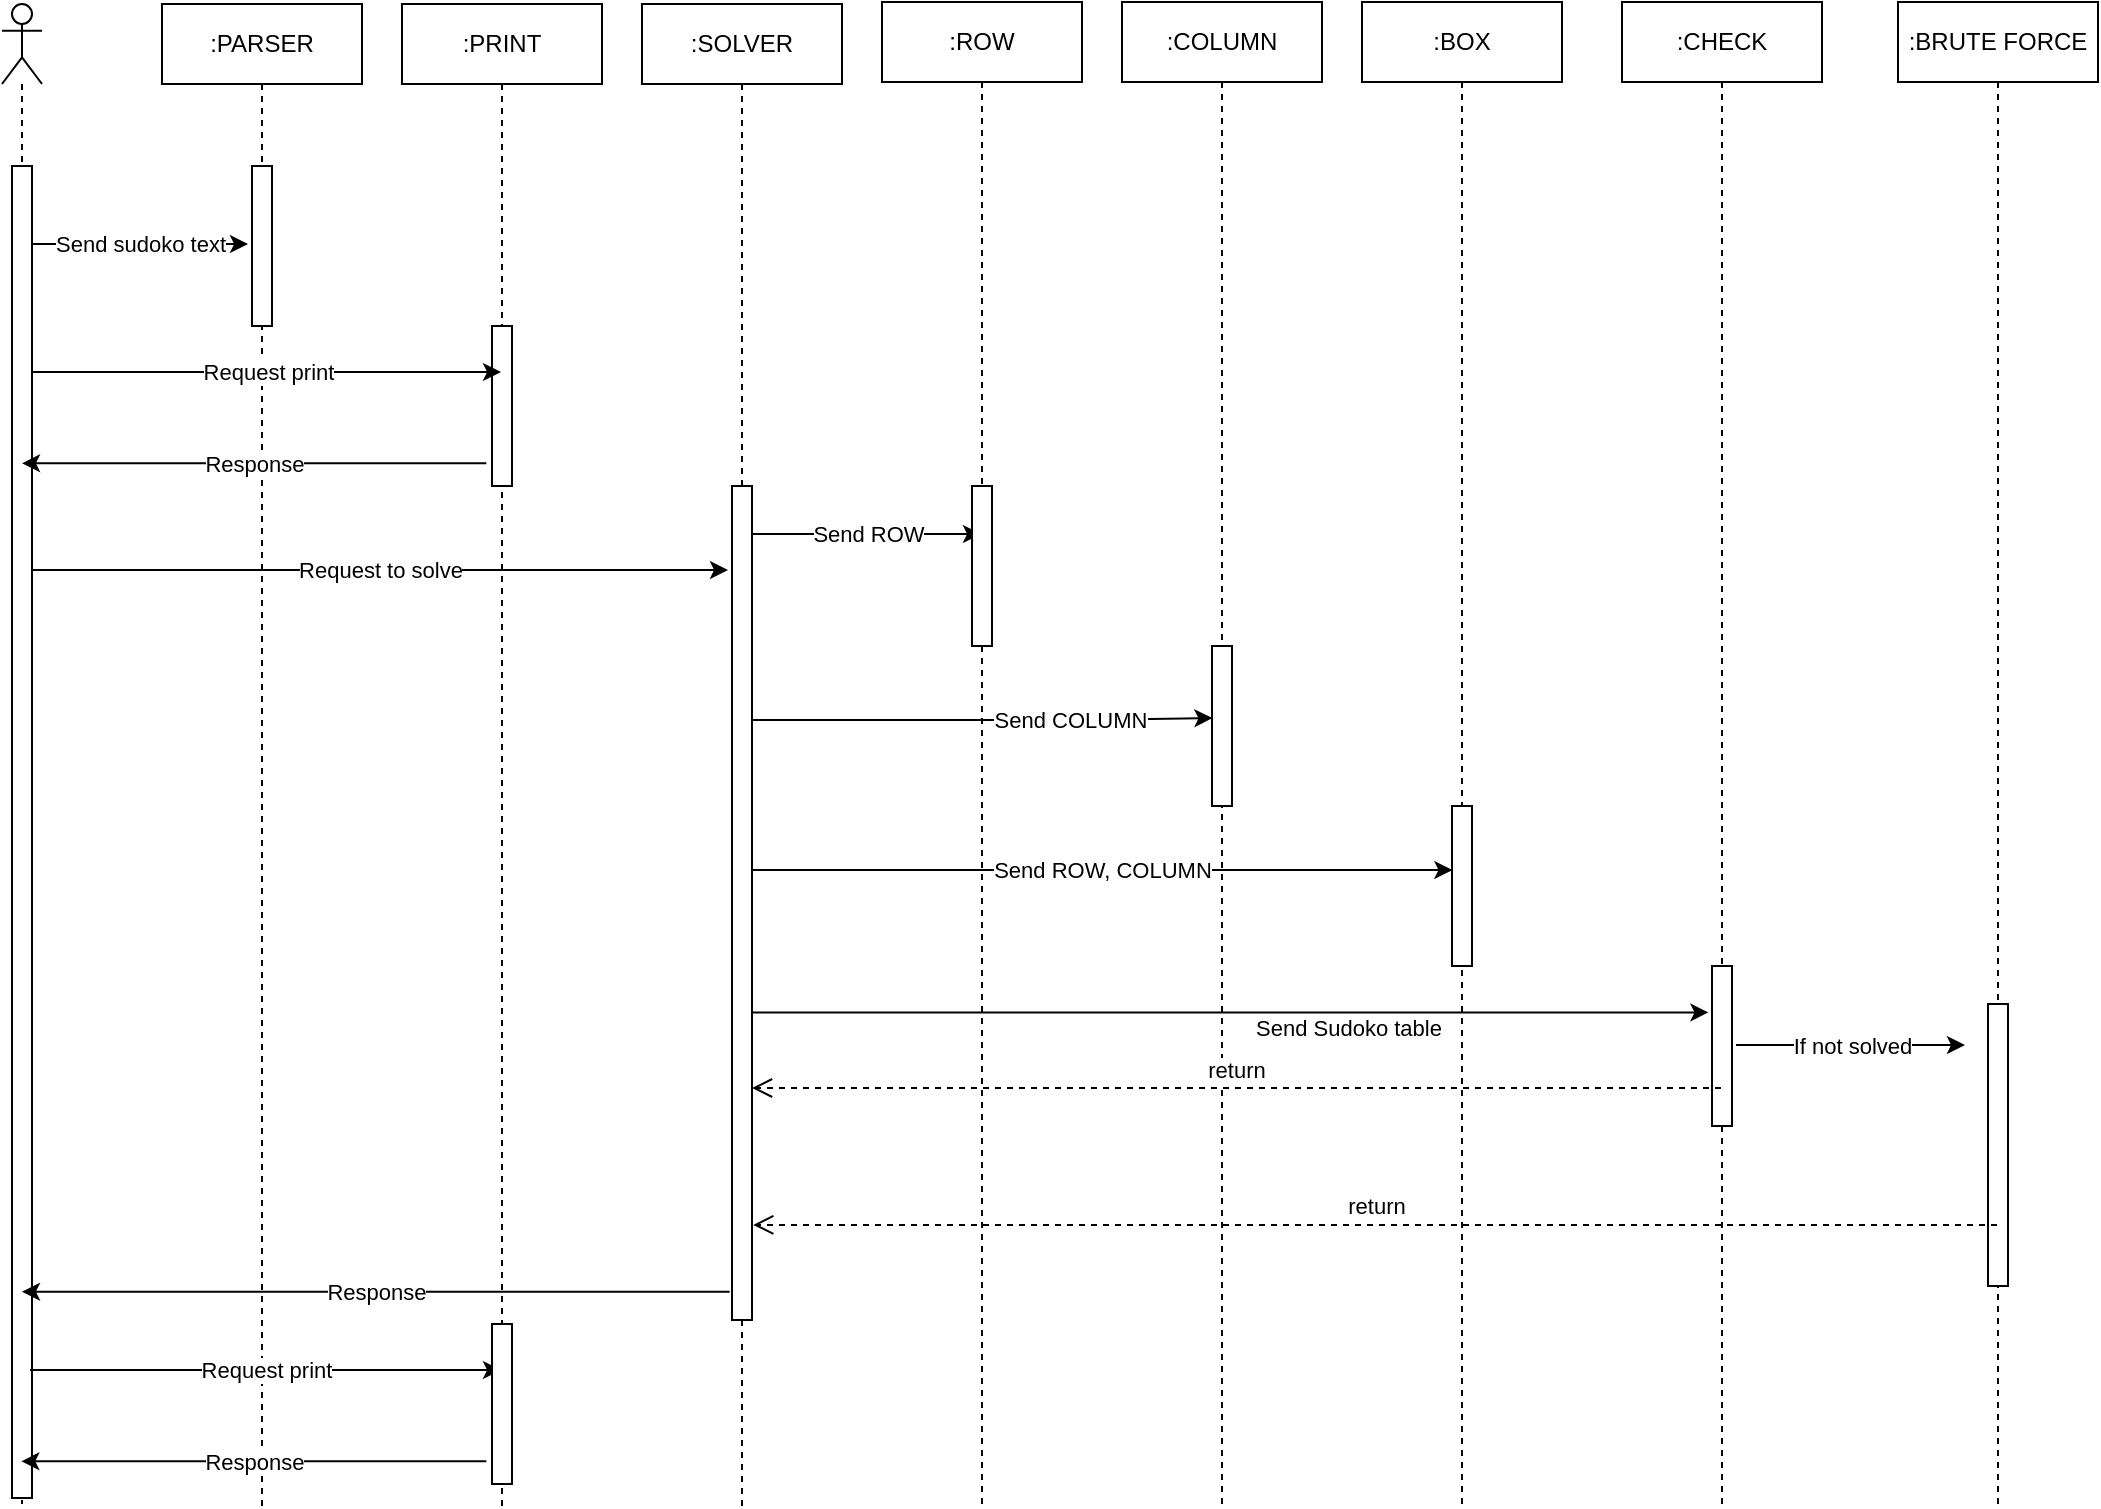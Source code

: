 <mxfile>
    <diagram id="H0WQqcVMJs7LZwGvJPDV" name="Page-1">
        <mxGraphModel dx="1374" dy="964" grid="0" gridSize="10" guides="1" tooltips="1" connect="1" arrows="1" fold="1" page="1" pageScale="1" pageWidth="1169" pageHeight="827" math="0" shadow="0">
            <root>
                <mxCell id="0"/>
                <mxCell id="1" parent="0"/>
                <mxCell id="15" value="Send sudoko text" style="endArrow=classic;html=1;entryX=-0.2;entryY=0.488;entryDx=0;entryDy=0;entryPerimeter=0;" parent="1" source="64" edge="1">
                    <mxGeometry width="50" height="50" relative="1" as="geometry">
                        <mxPoint x="100" y="180" as="sourcePoint"/>
                        <mxPoint x="193" y="159.04" as="targetPoint"/>
                    </mxGeometry>
                </mxCell>
                <mxCell id="22" value="Request to solve" style="endArrow=classic;html=1;" parent="1" source="64" edge="1">
                    <mxGeometry width="50" height="50" relative="1" as="geometry">
                        <mxPoint x="100" y="326.066" as="sourcePoint"/>
                        <mxPoint x="433" y="322" as="targetPoint"/>
                    </mxGeometry>
                </mxCell>
                <mxCell id="27" value="Send ROW" style="endArrow=classic;html=1;" parent="1" target="71" edge="1">
                    <mxGeometry width="50" height="50" relative="1" as="geometry">
                        <mxPoint x="445" y="304" as="sourcePoint"/>
                        <mxPoint x="545" y="290" as="targetPoint"/>
                        <Array as="points">
                            <mxPoint x="544" y="304"/>
                        </Array>
                    </mxGeometry>
                </mxCell>
                <mxCell id="29" value="Send COLUMN" style="endArrow=classic;html=1;entryX=0.02;entryY=0.45;entryDx=0;entryDy=0;entryPerimeter=0;" parent="1" source="70" target="78" edge="1">
                    <mxGeometry x="0.394" width="50" height="50" relative="1" as="geometry">
                        <mxPoint x="592" y="397" as="sourcePoint"/>
                        <mxPoint x="680" y="389.62" as="targetPoint"/>
                        <Array as="points">
                            <mxPoint x="610" y="397"/>
                        </Array>
                        <mxPoint as="offset"/>
                    </mxGeometry>
                </mxCell>
                <mxCell id="30" value="Send ROW, COLUMN" style="endArrow=classic;html=1;entryX=0.02;entryY=0.4;entryDx=0;entryDy=0;entryPerimeter=0;" parent="1" source="76" target="79" edge="1">
                    <mxGeometry width="50" height="50" relative="1" as="geometry">
                        <mxPoint x="590" y="443" as="sourcePoint"/>
                        <mxPoint x="773" y="430.5" as="targetPoint"/>
                    </mxGeometry>
                </mxCell>
                <mxCell id="35" value="Send Sudoko table" style="endArrow=classic;html=1;entryX=-0.179;entryY=0.29;entryDx=0;entryDy=0;entryPerimeter=0;" parent="1" source="76" target="80" edge="1">
                    <mxGeometry x="0.246" y="-8" width="50" height="50" relative="1" as="geometry">
                        <mxPoint x="589" y="487.888" as="sourcePoint"/>
                        <mxPoint x="890" y="440.8" as="targetPoint"/>
                        <mxPoint as="offset"/>
                    </mxGeometry>
                </mxCell>
                <mxCell id="52" value="" style="shape=umlLifeline;participant=umlActor;perimeter=lifelinePerimeter;whiteSpace=wrap;html=1;container=1;collapsible=0;recursiveResize=0;verticalAlign=top;spacingTop=36;outlineConnect=0;" parent="1" vertex="1">
                    <mxGeometry x="70" y="39" width="20" height="750" as="geometry"/>
                </mxCell>
                <mxCell id="64" value="" style="html=1;points=[];perimeter=orthogonalPerimeter;rounded=0;sketch=0;" parent="1" vertex="1">
                    <mxGeometry x="75" y="120" width="10" height="666" as="geometry"/>
                </mxCell>
                <mxCell id="67" value=":PARSER" style="shape=umlLifeline;perimeter=lifelinePerimeter;whiteSpace=wrap;html=1;container=1;collapsible=0;recursiveResize=0;outlineConnect=0;rounded=0;sketch=0;" parent="1" vertex="1">
                    <mxGeometry x="150" y="39" width="100" height="751" as="geometry"/>
                </mxCell>
                <mxCell id="68" value=":PRINT" style="shape=umlLifeline;perimeter=lifelinePerimeter;whiteSpace=wrap;html=1;container=1;collapsible=0;recursiveResize=0;outlineConnect=0;rounded=0;sketch=0;" parent="1" vertex="1">
                    <mxGeometry x="270" y="39" width="100" height="751" as="geometry"/>
                </mxCell>
                <mxCell id="88" value="Request print" style="endArrow=classic;html=1;exitX=0.9;exitY=0.161;exitDx=0;exitDy=0;exitPerimeter=0;" parent="68" edge="1">
                    <mxGeometry width="50" height="50" relative="1" as="geometry">
                        <mxPoint x="-186" y="683.04" as="sourcePoint"/>
                        <mxPoint x="49.5" y="683.04" as="targetPoint"/>
                    </mxGeometry>
                </mxCell>
                <mxCell id="89" value="" style="html=1;points=[];perimeter=orthogonalPerimeter;rounded=0;sketch=0;" parent="68" vertex="1">
                    <mxGeometry x="45" y="660" width="10" height="80" as="geometry"/>
                </mxCell>
                <mxCell id="90" value="Response" style="endArrow=classic;html=1;exitX=-0.283;exitY=0.858;exitDx=0;exitDy=0;exitPerimeter=0;" parent="68" source="89" edge="1">
                    <mxGeometry width="50" height="50" relative="1" as="geometry">
                        <mxPoint x="173.83" y="1068.78" as="sourcePoint"/>
                        <mxPoint x="-190.333" y="728.64" as="targetPoint"/>
                    </mxGeometry>
                </mxCell>
                <mxCell id="70" value=":SOLVER" style="shape=umlLifeline;perimeter=lifelinePerimeter;whiteSpace=wrap;html=1;container=1;collapsible=0;recursiveResize=0;outlineConnect=0;rounded=0;sketch=0;" parent="1" vertex="1">
                    <mxGeometry x="390" y="39" width="100" height="751" as="geometry"/>
                </mxCell>
                <mxCell id="71" value=":ROW" style="shape=umlLifeline;perimeter=lifelinePerimeter;whiteSpace=wrap;html=1;container=1;collapsible=0;recursiveResize=0;outlineConnect=0;rounded=0;sketch=0;" parent="1" vertex="1">
                    <mxGeometry x="510" y="38" width="100" height="751" as="geometry"/>
                </mxCell>
                <mxCell id="72" value=":COLUMN" style="shape=umlLifeline;perimeter=lifelinePerimeter;whiteSpace=wrap;html=1;container=1;collapsible=0;recursiveResize=0;outlineConnect=0;rounded=0;sketch=0;" parent="1" vertex="1">
                    <mxGeometry x="630" y="38" width="100" height="751" as="geometry"/>
                </mxCell>
                <mxCell id="73" value=":BOX" style="shape=umlLifeline;perimeter=lifelinePerimeter;whiteSpace=wrap;html=1;container=1;collapsible=0;recursiveResize=0;outlineConnect=0;rounded=0;sketch=0;" parent="1" vertex="1">
                    <mxGeometry x="750" y="38" width="100" height="751" as="geometry"/>
                </mxCell>
                <mxCell id="74" value=":CHECK" style="shape=umlLifeline;perimeter=lifelinePerimeter;whiteSpace=wrap;html=1;container=1;collapsible=0;recursiveResize=0;outlineConnect=0;rounded=0;sketch=0;" parent="1" vertex="1">
                    <mxGeometry x="880" y="38" width="100" height="751" as="geometry"/>
                </mxCell>
                <mxCell id="75" value="" style="html=1;points=[];perimeter=orthogonalPerimeter;rounded=0;sketch=0;" parent="1" vertex="1">
                    <mxGeometry x="195" y="120" width="10" height="80" as="geometry"/>
                </mxCell>
                <mxCell id="76" value="" style="html=1;points=[];perimeter=orthogonalPerimeter;rounded=0;sketch=0;" parent="1" vertex="1">
                    <mxGeometry x="435" y="280" width="10" height="417" as="geometry"/>
                </mxCell>
                <mxCell id="77" value="" style="html=1;points=[];perimeter=orthogonalPerimeter;rounded=0;sketch=0;" parent="1" vertex="1">
                    <mxGeometry x="555" y="280" width="10" height="80" as="geometry"/>
                </mxCell>
                <mxCell id="78" value="" style="html=1;points=[];perimeter=orthogonalPerimeter;rounded=0;sketch=0;" parent="1" vertex="1">
                    <mxGeometry x="675" y="360" width="10" height="80" as="geometry"/>
                </mxCell>
                <mxCell id="79" value="" style="html=1;points=[];perimeter=orthogonalPerimeter;rounded=0;sketch=0;" parent="1" vertex="1">
                    <mxGeometry x="795" y="440" width="10" height="80" as="geometry"/>
                </mxCell>
                <mxCell id="80" value="" style="html=1;points=[];perimeter=orthogonalPerimeter;rounded=0;sketch=0;" parent="1" vertex="1">
                    <mxGeometry x="925" y="520" width="10" height="80" as="geometry"/>
                </mxCell>
                <mxCell id="86" value="Response" style="endArrow=classic;html=1;exitX=-0.117;exitY=0.966;exitDx=0;exitDy=0;exitPerimeter=0;" parent="1" source="76" target="52" edge="1">
                    <mxGeometry width="50" height="50" relative="1" as="geometry">
                        <mxPoint x="322" y="274.0" as="sourcePoint"/>
                        <mxPoint x="96" y="590" as="targetPoint"/>
                    </mxGeometry>
                </mxCell>
                <mxCell id="87" value="Response" style="endArrow=classic;html=1;exitX=-0.283;exitY=0.858;exitDx=0;exitDy=0;exitPerimeter=0;" parent="1" source="66" target="52" edge="1">
                    <mxGeometry width="50" height="50" relative="1" as="geometry">
                        <mxPoint x="443.83" y="608.78" as="sourcePoint"/>
                        <mxPoint x="89.667" y="608.78" as="targetPoint"/>
                    </mxGeometry>
                </mxCell>
                <mxCell id="91" value=":BRUTE FORCE" style="shape=umlLifeline;perimeter=lifelinePerimeter;whiteSpace=wrap;html=1;container=1;collapsible=0;recursiveResize=0;outlineConnect=0;rounded=0;sketch=0;" parent="1" vertex="1">
                    <mxGeometry x="1018" y="38" width="100" height="751" as="geometry"/>
                </mxCell>
                <mxCell id="92" value="" style="html=1;points=[];perimeter=orthogonalPerimeter;rounded=0;sketch=0;" parent="1" vertex="1">
                    <mxGeometry x="1063" y="539" width="10" height="141" as="geometry"/>
                </mxCell>
                <mxCell id="93" value="If not solved" style="endArrow=classic;html=1;" parent="1" edge="1">
                    <mxGeometry width="50" height="50" relative="1" as="geometry">
                        <mxPoint x="937" y="559.5" as="sourcePoint"/>
                        <mxPoint x="1051.5" y="559.5" as="targetPoint"/>
                        <Array as="points">
                            <mxPoint x="1036" y="559.5"/>
                        </Array>
                    </mxGeometry>
                </mxCell>
                <mxCell id="96" value="return" style="html=1;verticalAlign=bottom;endArrow=open;dashed=1;endSize=8;" parent="1" source="74" edge="1">
                    <mxGeometry relative="1" as="geometry">
                        <mxPoint x="876" y="747" as="sourcePoint"/>
                        <mxPoint x="445" y="581" as="targetPoint"/>
                    </mxGeometry>
                </mxCell>
                <mxCell id="97" value="return" style="html=1;verticalAlign=bottom;endArrow=open;dashed=1;endSize=8;entryX=1.06;entryY=0.886;entryDx=0;entryDy=0;entryPerimeter=0;" parent="1" source="91" target="76" edge="1">
                    <mxGeometry relative="1" as="geometry">
                        <mxPoint x="939.5" y="591" as="sourcePoint"/>
                        <mxPoint x="455" y="591" as="targetPoint"/>
                    </mxGeometry>
                </mxCell>
                <mxCell id="66" value="" style="html=1;points=[];perimeter=orthogonalPerimeter;rounded=0;sketch=0;" parent="1" vertex="1">
                    <mxGeometry x="315" y="200" width="10" height="80" as="geometry"/>
                </mxCell>
                <mxCell id="18" value="Request print" style="endArrow=classic;html=1;" parent="1" source="64" edge="1">
                    <mxGeometry width="50" height="50" relative="1" as="geometry">
                        <mxPoint x="103" y="226" as="sourcePoint"/>
                        <mxPoint x="319.5" y="223.04" as="targetPoint"/>
                    </mxGeometry>
                </mxCell>
            </root>
        </mxGraphModel>
    </diagram>
</mxfile>